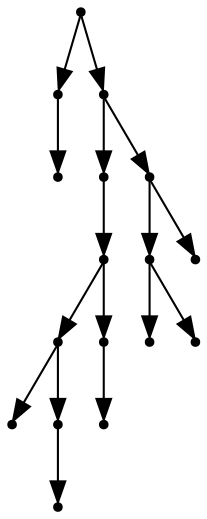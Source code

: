 digraph {
  16 [shape=point];
  1 [shape=point];
  0 [shape=point];
  15 [shape=point];
  9 [shape=point];
  8 [shape=point];
  5 [shape=point];
  2 [shape=point];
  4 [shape=point];
  3 [shape=point];
  7 [shape=point];
  6 [shape=point];
  14 [shape=point];
  12 [shape=point];
  10 [shape=point];
  11 [shape=point];
  13 [shape=point];
16 -> 1;
1 -> 0;
16 -> 15;
15 -> 9;
9 -> 8;
8 -> 5;
5 -> 2;
5 -> 4;
4 -> 3;
8 -> 7;
7 -> 6;
15 -> 14;
14 -> 12;
12 -> 10;
12 -> 11;
14 -> 13;
}
